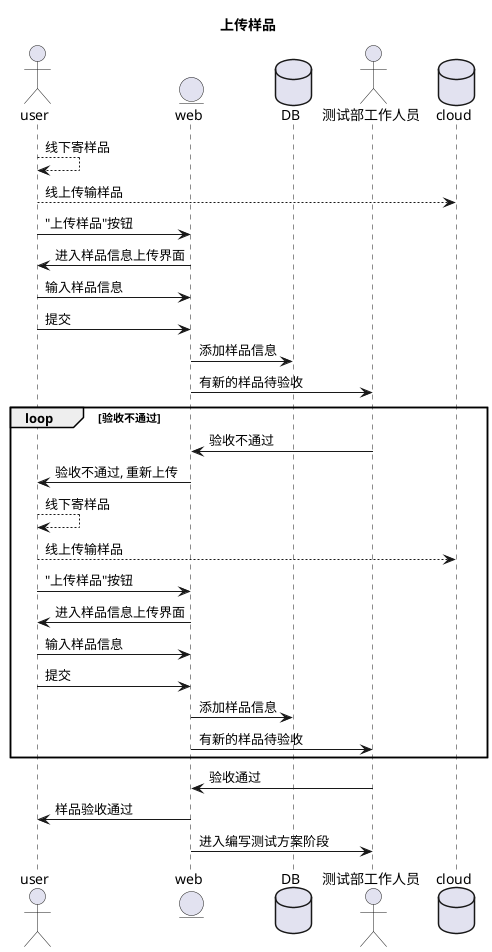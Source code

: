 @startuml 用户上传样品
title 上传样品


actor user
entity web
database DB
actor 测试部工作人员
database cloud
user --> user : 线下寄样品
user --> cloud : 线上传输样品
user -> web : "上传样品"按钮
web -> user : 进入样品信息上传界面
user -> web : 输入样品信息
user -> web : 提交
web -> DB : 添加样品信息
web -> 测试部工作人员 : 有新的样品待验收
loop 验收不通过
    测试部工作人员 -> web : 验收不通过
    web -> user : 验收不通过, 重新上传
    user --> user : 线下寄样品
    user --> cloud : 线上传输样品
    user -> web : "上传样品"按钮
    web -> user : 进入样品信息上传界面
    user -> web : 输入样品信息
    user -> web : 提交
    web -> DB : 添加样品信息
    web -> 测试部工作人员 : 有新的样品待验收
end
测试部工作人员 -> web : 验收通过
web -> user : 样品验收通过
web -> 测试部工作人员 : 进入编写测试方案阶段
@enduml